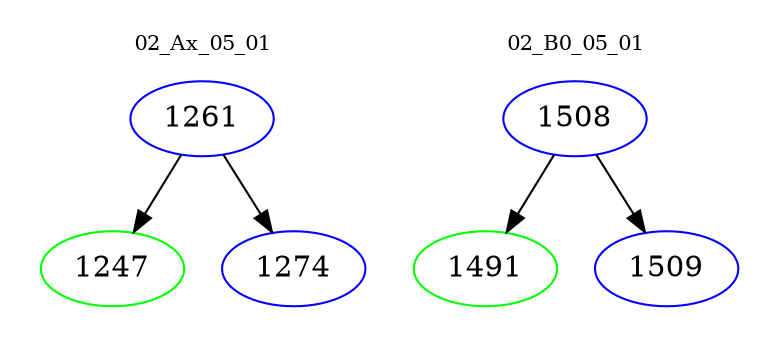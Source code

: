 digraph{
subgraph cluster_0 {
color = white
label = "02_Ax_05_01";
fontsize=10;
T0_1261 [label="1261", color="blue"]
T0_1261 -> T0_1247 [color="black"]
T0_1247 [label="1247", color="green"]
T0_1261 -> T0_1274 [color="black"]
T0_1274 [label="1274", color="blue"]
}
subgraph cluster_1 {
color = white
label = "02_B0_05_01";
fontsize=10;
T1_1508 [label="1508", color="blue"]
T1_1508 -> T1_1491 [color="black"]
T1_1491 [label="1491", color="green"]
T1_1508 -> T1_1509 [color="black"]
T1_1509 [label="1509", color="blue"]
}
}
